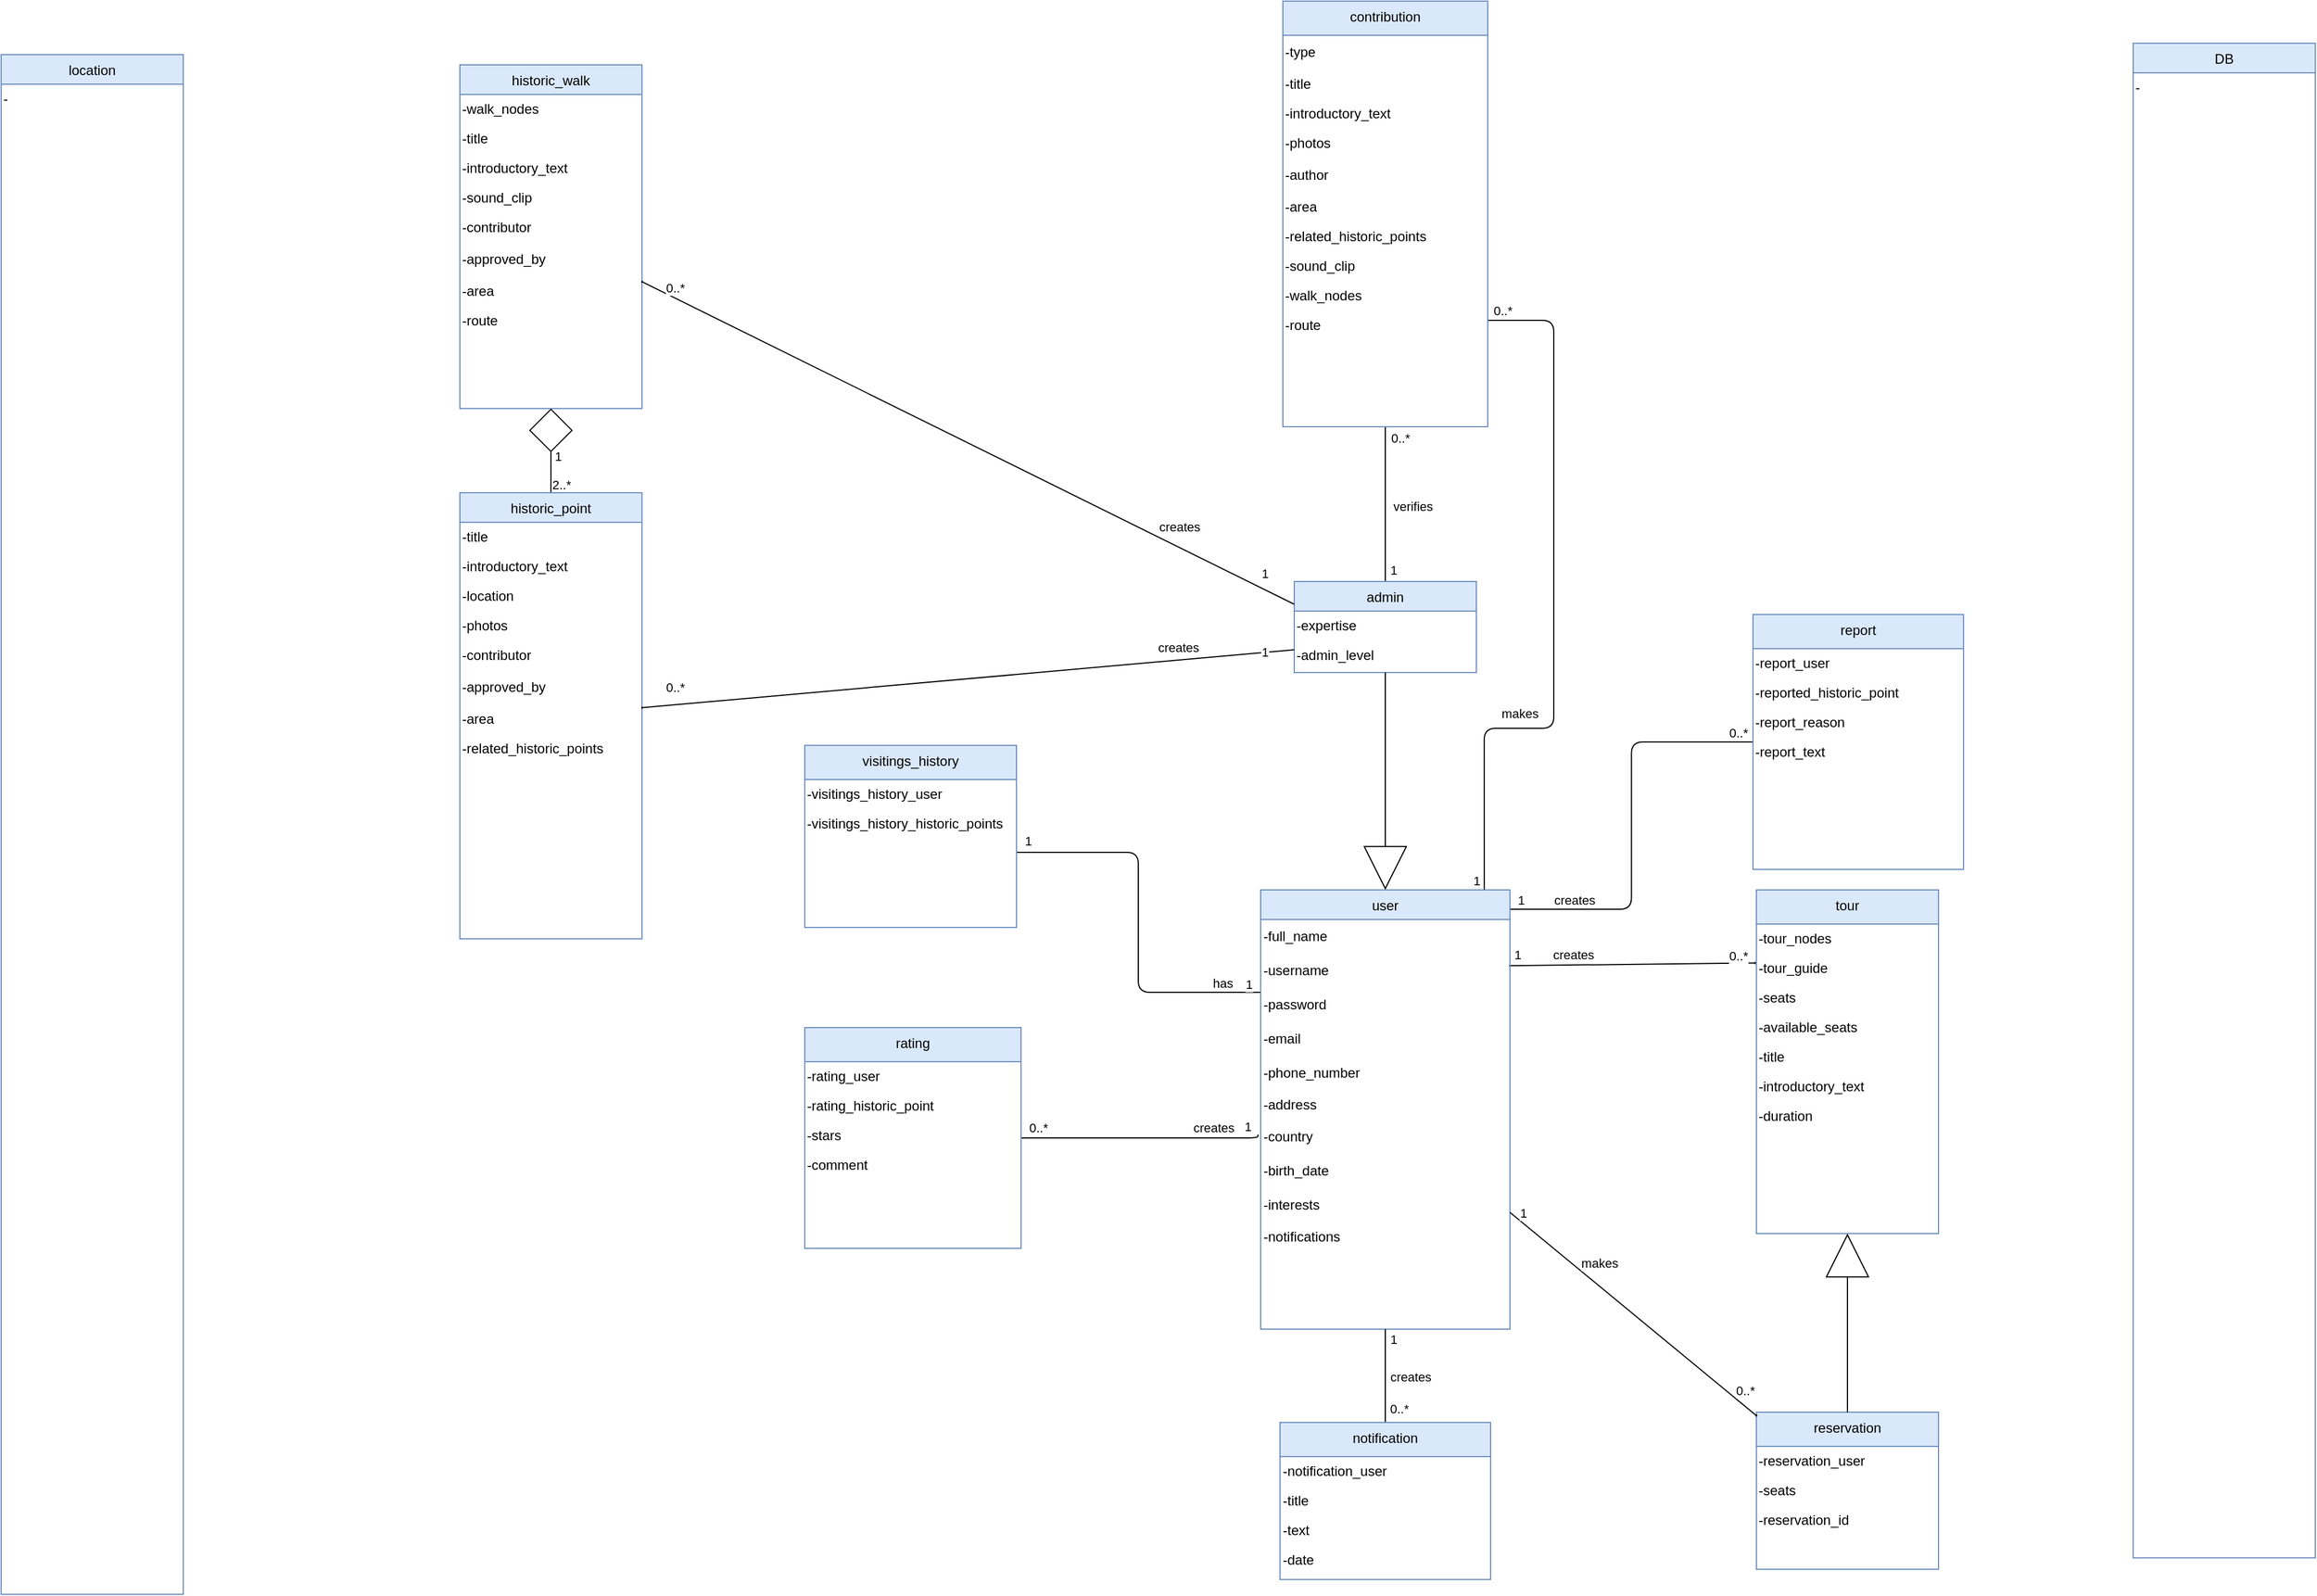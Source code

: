 <mxfile version="24.3.1" type="device">
  <diagram name="Page-1" id="uMqA1R6x-6Gs1QEI-oIA">
    <mxGraphModel dx="2287" dy="1316" grid="0" gridSize="10" guides="1" tooltips="1" connect="1" arrows="1" fold="1" page="0" pageScale="1" pageWidth="827" pageHeight="1169" math="0" shadow="0">
      <root>
        <mxCell id="0" />
        <mxCell id="1" parent="0" />
        <mxCell id="1k5WBE0NH48JRAPgZqtM-1" style="edgeStyle=orthogonalEdgeStyle;rounded=1;orthogonalLoop=1;jettySize=auto;html=1;entryX=1;entryY=0.75;entryDx=0;entryDy=0;elbow=vertical;strokeColor=default;align=center;verticalAlign=middle;fontFamily=Helvetica;fontSize=11;fontColor=default;labelBackgroundColor=default;endArrow=baseDash;endFill=0;endSize=0;curved=0;exitX=0.897;exitY=0;exitDx=0;exitDy=0;exitPerimeter=0;" parent="1" source="1k5WBE0NH48JRAPgZqtM-83" edge="1" target="1k5WBE0NH48JRAPgZqtM-97">
          <mxGeometry relative="1" as="geometry">
            <mxPoint x="250" y="-190" as="targetPoint" />
            <mxPoint x="281" y="493" as="sourcePoint" />
            <Array as="points">
              <mxPoint x="247" y="477" />
              <mxPoint x="308" y="477" />
              <mxPoint x="308" y="119" />
            </Array>
          </mxGeometry>
        </mxCell>
        <mxCell id="2f2xLfq-PLXzSPcDAsUH-11" value="1" style="edgeLabel;html=1;align=center;verticalAlign=middle;resizable=0;points=[];" vertex="1" connectable="0" parent="1k5WBE0NH48JRAPgZqtM-1">
          <mxGeometry x="-0.968" relative="1" as="geometry">
            <mxPoint x="-7" y="2" as="offset" />
          </mxGeometry>
        </mxCell>
        <mxCell id="2f2xLfq-PLXzSPcDAsUH-12" value="makes" style="edgeLabel;html=1;align=center;verticalAlign=middle;resizable=0;points=[];" vertex="1" connectable="0" parent="1k5WBE0NH48JRAPgZqtM-1">
          <mxGeometry x="-0.865" y="1" relative="1" as="geometry">
            <mxPoint x="32" y="-113" as="offset" />
          </mxGeometry>
        </mxCell>
        <mxCell id="2f2xLfq-PLXzSPcDAsUH-13" value="0..*" style="edgeLabel;html=1;align=center;verticalAlign=middle;resizable=0;points=[];" vertex="1" connectable="0" parent="1k5WBE0NH48JRAPgZqtM-1">
          <mxGeometry x="0.962" y="-2" relative="1" as="geometry">
            <mxPoint x="1" y="-7" as="offset" />
          </mxGeometry>
        </mxCell>
        <mxCell id="1k5WBE0NH48JRAPgZqtM-2" style="edgeStyle=orthogonalEdgeStyle;rounded=1;orthogonalLoop=1;jettySize=auto;html=1;exitX=-0.002;exitY=1.133;exitDx=0;exitDy=0;strokeColor=default;align=center;verticalAlign=middle;fontFamily=Helvetica;fontSize=11;fontColor=default;labelBackgroundColor=default;elbow=vertical;endArrow=baseDash;endFill=0;endSize=0;curved=0;exitPerimeter=0;" parent="1" source="1k5WBE0NH48JRAPgZqtM-85" edge="1">
          <mxGeometry relative="1" as="geometry">
            <mxPoint x="3.75" y="332" as="sourcePoint" />
            <mxPoint x="-164" y="586" as="targetPoint" />
            <Array as="points">
              <mxPoint x="-57" y="709" />
              <mxPoint x="-57" y="586" />
            </Array>
          </mxGeometry>
        </mxCell>
        <mxCell id="2f2xLfq-PLXzSPcDAsUH-2" value="1" style="edgeLabel;html=1;align=center;verticalAlign=middle;resizable=0;points=[];" vertex="1" connectable="0" parent="1k5WBE0NH48JRAPgZqtM-2">
          <mxGeometry x="-0.934" relative="1" as="geometry">
            <mxPoint x="1" y="-7" as="offset" />
          </mxGeometry>
        </mxCell>
        <mxCell id="2f2xLfq-PLXzSPcDAsUH-3" value="1" style="edgeLabel;html=1;align=center;verticalAlign=middle;resizable=0;points=[];" vertex="1" connectable="0" parent="1k5WBE0NH48JRAPgZqtM-2">
          <mxGeometry x="0.925" relative="1" as="geometry">
            <mxPoint x="-3" y="-10" as="offset" />
          </mxGeometry>
        </mxCell>
        <mxCell id="2f2xLfq-PLXzSPcDAsUH-4" value="has" style="edgeLabel;html=1;align=center;verticalAlign=middle;resizable=0;points=[];" vertex="1" connectable="0" parent="1k5WBE0NH48JRAPgZqtM-2">
          <mxGeometry x="-0.758" y="-1" relative="1" as="geometry">
            <mxPoint x="8" y="-7" as="offset" />
          </mxGeometry>
        </mxCell>
        <mxCell id="1k5WBE0NH48JRAPgZqtM-3" style="rounded=1;orthogonalLoop=1;jettySize=auto;html=1;strokeColor=default;align=center;verticalAlign=middle;fontFamily=Helvetica;fontSize=11;fontColor=default;labelBackgroundColor=default;elbow=vertical;endArrow=baseDash;endFill=0;endSize=0;exitX=0.996;exitY=0.353;exitDx=0;exitDy=0;exitPerimeter=0;entryX=-0.007;entryY=0.317;entryDx=0;entryDy=0;entryPerimeter=0;" parent="1" source="1k5WBE0NH48JRAPgZqtM-85" target="1k5WBE0NH48JRAPgZqtM-48" edge="1">
          <mxGeometry relative="1" as="geometry">
            <mxPoint x="337" y="476" as="sourcePoint" />
            <mxPoint x="567" y="656" as="targetPoint" />
          </mxGeometry>
        </mxCell>
        <mxCell id="2f2xLfq-PLXzSPcDAsUH-29" value="1" style="edgeLabel;html=1;align=center;verticalAlign=middle;resizable=0;points=[];" vertex="1" connectable="0" parent="1k5WBE0NH48JRAPgZqtM-3">
          <mxGeometry x="-0.85" y="-1" relative="1" as="geometry">
            <mxPoint x="-9" y="-11" as="offset" />
          </mxGeometry>
        </mxCell>
        <mxCell id="2f2xLfq-PLXzSPcDAsUH-30" value="0..*" style="edgeLabel;html=1;align=center;verticalAlign=middle;resizable=0;points=[];" vertex="1" connectable="0" parent="1k5WBE0NH48JRAPgZqtM-3">
          <mxGeometry x="0.847" y="-1" relative="1" as="geometry">
            <mxPoint x="2" y="-8" as="offset" />
          </mxGeometry>
        </mxCell>
        <mxCell id="2f2xLfq-PLXzSPcDAsUH-31" value="creates" style="edgeLabel;html=1;align=center;verticalAlign=middle;resizable=0;points=[];" vertex="1" connectable="0" parent="1k5WBE0NH48JRAPgZqtM-3">
          <mxGeometry x="-0.271" y="-1" relative="1" as="geometry">
            <mxPoint x="-23" y="-10" as="offset" />
          </mxGeometry>
        </mxCell>
        <mxCell id="1k5WBE0NH48JRAPgZqtM-4" style="edgeStyle=orthogonalEdgeStyle;curved=0;rounded=1;orthogonalLoop=1;jettySize=auto;html=1;entryX=0;entryY=0.5;entryDx=0;entryDy=0;strokeColor=default;align=center;verticalAlign=middle;fontFamily=Helvetica;fontSize=11;fontColor=default;labelBackgroundColor=default;elbow=vertical;endArrow=baseDash;endFill=0;endSize=0;exitX=0.996;exitY=0.044;exitDx=0;exitDy=0;exitPerimeter=0;" parent="1" source="1k5WBE0NH48JRAPgZqtM-83" target="1k5WBE0NH48JRAPgZqtM-63" edge="1">
          <mxGeometry relative="1" as="geometry">
            <mxPoint x="267" y="385" as="sourcePoint" />
          </mxGeometry>
        </mxCell>
        <mxCell id="2f2xLfq-PLXzSPcDAsUH-24" value="1" style="edgeLabel;html=1;align=center;verticalAlign=middle;resizable=0;points=[];" vertex="1" connectable="0" parent="1k5WBE0NH48JRAPgZqtM-4">
          <mxGeometry x="-0.882" y="1" relative="1" as="geometry">
            <mxPoint x="-11" y="-7" as="offset" />
          </mxGeometry>
        </mxCell>
        <mxCell id="2f2xLfq-PLXzSPcDAsUH-25" value="creates" style="edgeLabel;html=1;align=center;verticalAlign=middle;resizable=0;points=[];" vertex="1" connectable="0" parent="1k5WBE0NH48JRAPgZqtM-4">
          <mxGeometry x="-0.683" y="1" relative="1" as="geometry">
            <mxPoint y="-7" as="offset" />
          </mxGeometry>
        </mxCell>
        <mxCell id="2f2xLfq-PLXzSPcDAsUH-26" value="0..*" style="edgeLabel;html=1;align=center;verticalAlign=middle;resizable=0;points=[];" vertex="1" connectable="0" parent="1k5WBE0NH48JRAPgZqtM-4">
          <mxGeometry x="0.912" y="1" relative="1" as="geometry">
            <mxPoint x="3" y="-7" as="offset" />
          </mxGeometry>
        </mxCell>
        <mxCell id="1k5WBE0NH48JRAPgZqtM-5" style="edgeStyle=orthogonalEdgeStyle;curved=0;rounded=1;orthogonalLoop=1;jettySize=auto;html=1;entryX=1;entryY=0.5;entryDx=0;entryDy=0;strokeColor=default;align=center;verticalAlign=middle;fontFamily=Helvetica;fontSize=11;fontColor=default;labelBackgroundColor=default;elbow=vertical;endArrow=baseDash;endFill=0;endSize=0;exitX=-0.011;exitY=0.433;exitDx=0;exitDy=0;exitPerimeter=0;" parent="1" source="1k5WBE0NH48JRAPgZqtM-90" target="1k5WBE0NH48JRAPgZqtM-73" edge="1">
          <mxGeometry relative="1" as="geometry">
            <mxPoint x="189.5" y="510" as="sourcePoint" />
            <Array as="points">
              <mxPoint x="48" y="837" />
            </Array>
          </mxGeometry>
        </mxCell>
        <mxCell id="2f2xLfq-PLXzSPcDAsUH-5" value="1" style="edgeLabel;html=1;align=center;verticalAlign=middle;resizable=0;points=[];" vertex="1" connectable="0" parent="1k5WBE0NH48JRAPgZqtM-5">
          <mxGeometry x="-0.85" y="-1" relative="1" as="geometry">
            <mxPoint x="4" y="-9" as="offset" />
          </mxGeometry>
        </mxCell>
        <mxCell id="2f2xLfq-PLXzSPcDAsUH-6" value="0..*" style="edgeLabel;html=1;align=center;verticalAlign=middle;resizable=0;points=[];" vertex="1" connectable="0" parent="1k5WBE0NH48JRAPgZqtM-5">
          <mxGeometry x="0.87" y="1" relative="1" as="geometry">
            <mxPoint x="1" y="-10" as="offset" />
          </mxGeometry>
        </mxCell>
        <mxCell id="2f2xLfq-PLXzSPcDAsUH-7" value="creates" style="edgeLabel;html=1;align=center;verticalAlign=middle;resizable=0;points=[];" vertex="1" connectable="0" parent="1k5WBE0NH48JRAPgZqtM-5">
          <mxGeometry x="-0.639" relative="1" as="geometry">
            <mxPoint x="-4" y="-9" as="offset" />
          </mxGeometry>
        </mxCell>
        <mxCell id="1k5WBE0NH48JRAPgZqtM-6" style="edgeStyle=orthogonalEdgeStyle;curved=0;rounded=1;orthogonalLoop=1;jettySize=auto;html=1;exitX=0.5;exitY=0;exitDx=0;exitDy=0;entryX=0.5;entryY=1;entryDx=0;entryDy=0;strokeColor=default;align=center;verticalAlign=middle;fontFamily=Helvetica;fontSize=11;fontColor=default;labelBackgroundColor=default;elbow=vertical;endArrow=baseDash;endFill=0;endSize=0;" parent="1" source="1k5WBE0NH48JRAPgZqtM-7" target="1k5WBE0NH48JRAPgZqtM-97" edge="1">
          <mxGeometry relative="1" as="geometry">
            <mxPoint x="160" y="245" as="targetPoint" />
          </mxGeometry>
        </mxCell>
        <mxCell id="2f2xLfq-PLXzSPcDAsUH-8" value="verifies" style="edgeLabel;html=1;align=center;verticalAlign=middle;resizable=0;points=[];" vertex="1" connectable="0" parent="1k5WBE0NH48JRAPgZqtM-6">
          <mxGeometry x="-0.765" relative="1" as="geometry">
            <mxPoint x="24" y="-50" as="offset" />
          </mxGeometry>
        </mxCell>
        <mxCell id="2f2xLfq-PLXzSPcDAsUH-9" value="1" style="edgeLabel;html=1;align=center;verticalAlign=middle;resizable=0;points=[];" vertex="1" connectable="0" parent="1k5WBE0NH48JRAPgZqtM-6">
          <mxGeometry x="-0.831" relative="1" as="geometry">
            <mxPoint x="7" y="1" as="offset" />
          </mxGeometry>
        </mxCell>
        <mxCell id="2f2xLfq-PLXzSPcDAsUH-10" value="0..*" style="edgeLabel;html=1;align=center;verticalAlign=middle;resizable=0;points=[];" vertex="1" connectable="0" parent="1k5WBE0NH48JRAPgZqtM-6">
          <mxGeometry x="0.858" relative="1" as="geometry">
            <mxPoint x="13" as="offset" />
          </mxGeometry>
        </mxCell>
        <mxCell id="1k5WBE0NH48JRAPgZqtM-7" value="admin" style="swimlane;fontStyle=0;align=center;verticalAlign=top;childLayout=stackLayout;horizontal=1;startSize=26;horizontalStack=0;resizeParent=1;resizeLast=0;collapsible=1;marginBottom=0;rounded=0;shadow=0;strokeWidth=1;fillColor=#dae8fc;strokeColor=#6c8ebf;" parent="1" vertex="1">
          <mxGeometry x="80" y="348" width="160" height="80" as="geometry">
            <mxRectangle x="340" y="380" width="170" height="26" as="alternateBounds" />
          </mxGeometry>
        </mxCell>
        <mxCell id="1k5WBE0NH48JRAPgZqtM-8" value="-expertise" style="text;html=1;align=left;verticalAlign=middle;resizable=0;points=[];autosize=1;strokeColor=none;fillColor=none;" parent="1k5WBE0NH48JRAPgZqtM-7" vertex="1">
          <mxGeometry y="26" width="160" height="26" as="geometry" />
        </mxCell>
        <mxCell id="2f2xLfq-PLXzSPcDAsUH-42" value="-admin_level" style="text;html=1;align=left;verticalAlign=middle;resizable=0;points=[];autosize=1;strokeColor=none;fillColor=none;" vertex="1" parent="1k5WBE0NH48JRAPgZqtM-7">
          <mxGeometry y="52" width="160" height="26" as="geometry" />
        </mxCell>
        <mxCell id="1k5WBE0NH48JRAPgZqtM-9" value="" style="endArrow=block;endSize=36;endFill=0;shadow=0;strokeWidth=1;rounded=1;edgeStyle=orthogonalEdgeStyle;elbow=vertical;curved=0;entryX=0.5;entryY=0;entryDx=0;entryDy=0;" parent="1" source="1k5WBE0NH48JRAPgZqtM-7" target="1k5WBE0NH48JRAPgZqtM-83" edge="1">
          <mxGeometry width="160" relative="1" as="geometry">
            <mxPoint x="-220" y="473" as="sourcePoint" />
            <mxPoint x="189.5" y="300" as="targetPoint" />
          </mxGeometry>
        </mxCell>
        <mxCell id="1k5WBE0NH48JRAPgZqtM-10" value="historic_walk" style="swimlane;fontStyle=0;align=center;verticalAlign=top;childLayout=stackLayout;horizontal=1;startSize=26;horizontalStack=0;resizeParent=1;resizeLast=0;collapsible=1;marginBottom=0;rounded=0;shadow=0;strokeWidth=1;fillColor=#dae8fc;strokeColor=#6c8ebf;" parent="1" vertex="1">
          <mxGeometry x="-653" y="-106" width="160" height="302" as="geometry">
            <mxRectangle x="230" y="140" width="160" height="26" as="alternateBounds" />
          </mxGeometry>
        </mxCell>
        <mxCell id="1k5WBE0NH48JRAPgZqtM-11" value="-walk_nodes" style="text;html=1;align=left;verticalAlign=middle;resizable=0;points=[];autosize=1;strokeColor=none;fillColor=none;" parent="1k5WBE0NH48JRAPgZqtM-10" vertex="1">
          <mxGeometry y="26" width="160" height="26" as="geometry" />
        </mxCell>
        <mxCell id="1k5WBE0NH48JRAPgZqtM-12" value="-title" style="text;html=1;align=left;verticalAlign=middle;resizable=0;points=[];autosize=1;strokeColor=none;fillColor=none;" parent="1k5WBE0NH48JRAPgZqtM-10" vertex="1">
          <mxGeometry y="52" width="160" height="26" as="geometry" />
        </mxCell>
        <mxCell id="1k5WBE0NH48JRAPgZqtM-13" value="-introductory_text" style="text;html=1;align=left;verticalAlign=middle;resizable=0;points=[];autosize=1;strokeColor=none;fillColor=none;" parent="1k5WBE0NH48JRAPgZqtM-10" vertex="1">
          <mxGeometry y="78" width="160" height="26" as="geometry" />
        </mxCell>
        <mxCell id="1k5WBE0NH48JRAPgZqtM-14" value="-sound_clip" style="text;html=1;align=left;verticalAlign=middle;resizable=0;points=[];autosize=1;strokeColor=none;fillColor=none;" parent="1k5WBE0NH48JRAPgZqtM-10" vertex="1">
          <mxGeometry y="104" width="160" height="26" as="geometry" />
        </mxCell>
        <mxCell id="1k5WBE0NH48JRAPgZqtM-15" value="-contributor" style="text;html=1;align=left;verticalAlign=middle;resizable=0;points=[];autosize=1;strokeColor=none;fillColor=none;" parent="1k5WBE0NH48JRAPgZqtM-10" vertex="1">
          <mxGeometry y="130" width="160" height="26" as="geometry" />
        </mxCell>
        <mxCell id="1k5WBE0NH48JRAPgZqtM-16" value="-approved_by" style="text;html=1;align=left;verticalAlign=middle;resizable=0;points=[];autosize=1;strokeColor=none;fillColor=none;" parent="1k5WBE0NH48JRAPgZqtM-10" vertex="1">
          <mxGeometry y="156" width="160" height="30" as="geometry" />
        </mxCell>
        <mxCell id="1k5WBE0NH48JRAPgZqtM-17" value="-area" style="text;html=1;align=left;verticalAlign=middle;resizable=0;points=[];autosize=1;strokeColor=none;fillColor=none;" parent="1k5WBE0NH48JRAPgZqtM-10" vertex="1">
          <mxGeometry y="186" width="160" height="26" as="geometry" />
        </mxCell>
        <mxCell id="2f2xLfq-PLXzSPcDAsUH-40" value="-route" style="text;html=1;align=left;verticalAlign=middle;resizable=0;points=[];autosize=1;strokeColor=none;fillColor=none;" vertex="1" parent="1k5WBE0NH48JRAPgZqtM-10">
          <mxGeometry y="212" width="160" height="26" as="geometry" />
        </mxCell>
        <mxCell id="1k5WBE0NH48JRAPgZqtM-21" style="edgeStyle=orthogonalEdgeStyle;rounded=1;orthogonalLoop=1;jettySize=auto;html=1;exitX=0.5;exitY=0;exitDx=0;exitDy=0;entryX=0.5;entryY=1;entryDx=0;entryDy=0;endSize=36;endArrow=diamond;endFill=0;curved=0;" parent="1" source="1k5WBE0NH48JRAPgZqtM-22" target="1k5WBE0NH48JRAPgZqtM-10" edge="1">
          <mxGeometry relative="1" as="geometry">
            <mxPoint x="-690" y="499.0" as="sourcePoint" />
            <mxPoint x="-690" y="269" as="targetPoint" />
          </mxGeometry>
        </mxCell>
        <mxCell id="2f2xLfq-PLXzSPcDAsUH-22" value="2..*" style="edgeLabel;html=1;align=center;verticalAlign=middle;resizable=0;points=[];" vertex="1" connectable="0" parent="1k5WBE0NH48JRAPgZqtM-21">
          <mxGeometry x="-0.688" y="-2" relative="1" as="geometry">
            <mxPoint x="7" y="4" as="offset" />
          </mxGeometry>
        </mxCell>
        <mxCell id="2f2xLfq-PLXzSPcDAsUH-23" value="1" style="edgeLabel;html=1;align=center;verticalAlign=middle;resizable=0;points=[];" vertex="1" connectable="0" parent="1k5WBE0NH48JRAPgZqtM-21">
          <mxGeometry x="-0.141" y="-1" relative="1" as="geometry">
            <mxPoint x="5" as="offset" />
          </mxGeometry>
        </mxCell>
        <mxCell id="1k5WBE0NH48JRAPgZqtM-22" value="historic_point" style="swimlane;fontStyle=0;align=center;verticalAlign=top;childLayout=stackLayout;horizontal=1;startSize=26;horizontalStack=0;resizeParent=1;resizeLast=0;collapsible=1;marginBottom=0;rounded=0;shadow=0;strokeWidth=1;fillColor=#dae8fc;strokeColor=#6c8ebf;" parent="1" vertex="1">
          <mxGeometry x="-653" y="270" width="160" height="392" as="geometry">
            <mxRectangle x="230" y="140" width="160" height="26" as="alternateBounds" />
          </mxGeometry>
        </mxCell>
        <mxCell id="1k5WBE0NH48JRAPgZqtM-23" value="-title" style="text;html=1;align=left;verticalAlign=middle;resizable=0;points=[];autosize=1;strokeColor=none;fillColor=none;" parent="1k5WBE0NH48JRAPgZqtM-22" vertex="1">
          <mxGeometry y="26" width="160" height="26" as="geometry" />
        </mxCell>
        <mxCell id="1k5WBE0NH48JRAPgZqtM-24" value="-introductory_text" style="text;html=1;align=left;verticalAlign=middle;resizable=0;points=[];autosize=1;strokeColor=none;fillColor=none;" parent="1k5WBE0NH48JRAPgZqtM-22" vertex="1">
          <mxGeometry y="52" width="160" height="26" as="geometry" />
        </mxCell>
        <mxCell id="1k5WBE0NH48JRAPgZqtM-25" value="-location" style="text;html=1;align=left;verticalAlign=middle;resizable=0;points=[];autosize=1;strokeColor=none;fillColor=none;" parent="1k5WBE0NH48JRAPgZqtM-22" vertex="1">
          <mxGeometry y="78" width="160" height="26" as="geometry" />
        </mxCell>
        <mxCell id="1k5WBE0NH48JRAPgZqtM-26" value="-photos" style="text;html=1;align=left;verticalAlign=middle;resizable=0;points=[];autosize=1;strokeColor=none;fillColor=none;" parent="1k5WBE0NH48JRAPgZqtM-22" vertex="1">
          <mxGeometry y="104" width="160" height="26" as="geometry" />
        </mxCell>
        <mxCell id="1k5WBE0NH48JRAPgZqtM-27" value="-contributor" style="text;html=1;align=left;verticalAlign=middle;resizable=0;points=[];autosize=1;strokeColor=none;fillColor=none;" parent="1k5WBE0NH48JRAPgZqtM-22" vertex="1">
          <mxGeometry y="130" width="160" height="26" as="geometry" />
        </mxCell>
        <mxCell id="1k5WBE0NH48JRAPgZqtM-28" value="-approved_by" style="text;html=1;align=left;verticalAlign=middle;resizable=0;points=[];autosize=1;strokeColor=none;fillColor=none;" parent="1k5WBE0NH48JRAPgZqtM-22" vertex="1">
          <mxGeometry y="156" width="160" height="30" as="geometry" />
        </mxCell>
        <mxCell id="1k5WBE0NH48JRAPgZqtM-29" value="-area" style="text;html=1;align=left;verticalAlign=middle;resizable=0;points=[];autosize=1;strokeColor=none;fillColor=none;" parent="1k5WBE0NH48JRAPgZqtM-22" vertex="1">
          <mxGeometry y="186" width="160" height="26" as="geometry" />
        </mxCell>
        <mxCell id="XchCeCvfNgOxspUmcFob-2" value="-related_historic_points" style="text;html=1;align=left;verticalAlign=middle;resizable=0;points=[];autosize=1;strokeColor=none;fillColor=none;" parent="1k5WBE0NH48JRAPgZqtM-22" vertex="1">
          <mxGeometry y="212" width="160" height="26" as="geometry" />
        </mxCell>
        <mxCell id="1k5WBE0NH48JRAPgZqtM-40" value="visitings_history" style="swimlane;fontStyle=0;align=center;verticalAlign=top;childLayout=stackLayout;horizontal=1;startSize=30;horizontalStack=0;resizeParent=1;resizeLast=0;collapsible=1;marginBottom=0;rounded=0;shadow=0;strokeWidth=1;fillColor=#dae8fc;strokeColor=#6c8ebf;" parent="1" vertex="1">
          <mxGeometry x="-350" y="492" width="186" height="160" as="geometry">
            <mxRectangle x="550" y="140" width="160" height="26" as="alternateBounds" />
          </mxGeometry>
        </mxCell>
        <mxCell id="1k5WBE0NH48JRAPgZqtM-41" value="-visitings_history_user" style="text;html=1;align=left;verticalAlign=middle;resizable=0;points=[];autosize=1;strokeColor=none;fillColor=none;" parent="1k5WBE0NH48JRAPgZqtM-40" vertex="1">
          <mxGeometry y="30" width="186" height="26" as="geometry" />
        </mxCell>
        <mxCell id="1k5WBE0NH48JRAPgZqtM-42" value="-visitings_history_historic_points" style="text;html=1;align=left;verticalAlign=middle;resizable=0;points=[];autosize=1;strokeColor=none;fillColor=none;" parent="1k5WBE0NH48JRAPgZqtM-40" vertex="1">
          <mxGeometry y="56" width="186" height="26" as="geometry" />
        </mxCell>
        <mxCell id="1k5WBE0NH48JRAPgZqtM-46" value="tour" style="swimlane;fontStyle=0;align=center;verticalAlign=top;childLayout=stackLayout;horizontal=1;startSize=30;horizontalStack=0;resizeParent=1;resizeLast=0;collapsible=1;marginBottom=0;rounded=0;shadow=0;strokeWidth=1;fillColor=#dae8fc;strokeColor=#6c8ebf;" parent="1" vertex="1">
          <mxGeometry x="486" y="619" width="160" height="302" as="geometry">
            <mxRectangle x="550" y="140" width="160" height="26" as="alternateBounds" />
          </mxGeometry>
        </mxCell>
        <mxCell id="1k5WBE0NH48JRAPgZqtM-47" value="-tour_nodes" style="text;html=1;align=left;verticalAlign=middle;resizable=0;points=[];autosize=1;strokeColor=none;fillColor=none;" parent="1k5WBE0NH48JRAPgZqtM-46" vertex="1">
          <mxGeometry y="30" width="160" height="26" as="geometry" />
        </mxCell>
        <mxCell id="1k5WBE0NH48JRAPgZqtM-48" value="-tour_guide" style="text;html=1;align=left;verticalAlign=middle;resizable=0;points=[];autosize=1;strokeColor=none;fillColor=none;" parent="1k5WBE0NH48JRAPgZqtM-46" vertex="1">
          <mxGeometry y="56" width="160" height="26" as="geometry" />
        </mxCell>
        <mxCell id="1k5WBE0NH48JRAPgZqtM-49" value="-seats" style="text;html=1;align=left;verticalAlign=middle;resizable=0;points=[];autosize=1;strokeColor=none;fillColor=none;" parent="1k5WBE0NH48JRAPgZqtM-46" vertex="1">
          <mxGeometry y="82" width="160" height="26" as="geometry" />
        </mxCell>
        <mxCell id="1k5WBE0NH48JRAPgZqtM-50" value="-available_seats" style="text;html=1;align=left;verticalAlign=middle;resizable=0;points=[];autosize=1;strokeColor=none;fillColor=none;" parent="1k5WBE0NH48JRAPgZqtM-46" vertex="1">
          <mxGeometry y="108" width="160" height="26" as="geometry" />
        </mxCell>
        <mxCell id="1k5WBE0NH48JRAPgZqtM-51" value="-title" style="text;html=1;align=left;verticalAlign=middle;resizable=0;points=[];autosize=1;strokeColor=none;fillColor=none;" parent="1k5WBE0NH48JRAPgZqtM-46" vertex="1">
          <mxGeometry y="134" width="160" height="26" as="geometry" />
        </mxCell>
        <mxCell id="1k5WBE0NH48JRAPgZqtM-52" value="-introductory_text" style="text;html=1;align=left;verticalAlign=middle;resizable=0;points=[];autosize=1;strokeColor=none;fillColor=none;" parent="1k5WBE0NH48JRAPgZqtM-46" vertex="1">
          <mxGeometry y="160" width="160" height="26" as="geometry" />
        </mxCell>
        <mxCell id="1k5WBE0NH48JRAPgZqtM-53" value="-duration" style="text;html=1;align=left;verticalAlign=middle;resizable=0;points=[];autosize=1;strokeColor=none;fillColor=none;" parent="1k5WBE0NH48JRAPgZqtM-46" vertex="1">
          <mxGeometry y="186" width="160" height="26" as="geometry" />
        </mxCell>
        <mxCell id="1k5WBE0NH48JRAPgZqtM-58" value="reservation" style="swimlane;fontStyle=0;align=center;verticalAlign=top;childLayout=stackLayout;horizontal=1;startSize=30;horizontalStack=0;resizeParent=1;resizeLast=0;collapsible=1;marginBottom=0;rounded=0;shadow=0;strokeWidth=1;fillColor=#dae8fc;strokeColor=#6c8ebf;" parent="1" vertex="1">
          <mxGeometry x="486" y="1078" width="160" height="138" as="geometry">
            <mxRectangle x="550" y="140" width="160" height="26" as="alternateBounds" />
          </mxGeometry>
        </mxCell>
        <mxCell id="1k5WBE0NH48JRAPgZqtM-59" value="-reservation_user" style="text;html=1;align=left;verticalAlign=middle;resizable=0;points=[];autosize=1;strokeColor=none;fillColor=none;" parent="1k5WBE0NH48JRAPgZqtM-58" vertex="1">
          <mxGeometry y="30" width="160" height="26" as="geometry" />
        </mxCell>
        <mxCell id="1k5WBE0NH48JRAPgZqtM-60" value="-seats" style="text;html=1;align=left;verticalAlign=middle;resizable=0;points=[];autosize=1;strokeColor=none;fillColor=none;" parent="1k5WBE0NH48JRAPgZqtM-58" vertex="1">
          <mxGeometry y="56" width="160" height="26" as="geometry" />
        </mxCell>
        <mxCell id="1k5WBE0NH48JRAPgZqtM-61" value="-reservation_id" style="text;html=1;align=left;verticalAlign=middle;resizable=0;points=[];autosize=1;strokeColor=none;fillColor=none;" parent="1k5WBE0NH48JRAPgZqtM-58" vertex="1">
          <mxGeometry y="82" width="160" height="26" as="geometry" />
        </mxCell>
        <mxCell id="1k5WBE0NH48JRAPgZqtM-63" value="report" style="swimlane;fontStyle=0;align=center;verticalAlign=top;childLayout=stackLayout;horizontal=1;startSize=30;horizontalStack=0;resizeParent=1;resizeLast=0;collapsible=1;marginBottom=0;rounded=0;shadow=0;strokeWidth=1;fillColor=#dae8fc;strokeColor=#6c8ebf;" parent="1" vertex="1">
          <mxGeometry x="483" y="377" width="185" height="224" as="geometry">
            <mxRectangle x="550" y="140" width="160" height="26" as="alternateBounds" />
          </mxGeometry>
        </mxCell>
        <mxCell id="1k5WBE0NH48JRAPgZqtM-64" value="-report_user" style="text;html=1;align=left;verticalAlign=middle;resizable=0;points=[];autosize=1;strokeColor=none;fillColor=none;" parent="1k5WBE0NH48JRAPgZqtM-63" vertex="1">
          <mxGeometry y="30" width="185" height="26" as="geometry" />
        </mxCell>
        <mxCell id="1k5WBE0NH48JRAPgZqtM-65" value="-reported_historic_point" style="text;html=1;align=left;verticalAlign=middle;resizable=0;points=[];autosize=1;strokeColor=none;fillColor=none;" parent="1k5WBE0NH48JRAPgZqtM-63" vertex="1">
          <mxGeometry y="56" width="185" height="26" as="geometry" />
        </mxCell>
        <mxCell id="1k5WBE0NH48JRAPgZqtM-66" value="-report_reason" style="text;html=1;align=left;verticalAlign=middle;resizable=0;points=[];autosize=1;strokeColor=none;fillColor=none;" parent="1k5WBE0NH48JRAPgZqtM-63" vertex="1">
          <mxGeometry y="82" width="185" height="26" as="geometry" />
        </mxCell>
        <mxCell id="1k5WBE0NH48JRAPgZqtM-67" value="-report_text" style="text;html=1;align=left;verticalAlign=middle;resizable=0;points=[];autosize=1;strokeColor=none;fillColor=none;" parent="1k5WBE0NH48JRAPgZqtM-63" vertex="1">
          <mxGeometry y="108" width="185" height="26" as="geometry" />
        </mxCell>
        <mxCell id="1k5WBE0NH48JRAPgZqtM-73" value="rating" style="swimlane;fontStyle=0;align=center;verticalAlign=top;childLayout=stackLayout;horizontal=1;startSize=30;horizontalStack=0;resizeParent=1;resizeLast=0;collapsible=1;marginBottom=0;rounded=0;shadow=0;strokeWidth=1;fillColor=#dae8fc;strokeColor=#6c8ebf;" parent="1" vertex="1">
          <mxGeometry x="-350" y="740" width="190" height="194" as="geometry">
            <mxRectangle x="550" y="140" width="160" height="26" as="alternateBounds" />
          </mxGeometry>
        </mxCell>
        <mxCell id="1k5WBE0NH48JRAPgZqtM-74" value="-rating_user" style="text;html=1;align=left;verticalAlign=middle;resizable=0;points=[];autosize=1;strokeColor=none;fillColor=none;" parent="1k5WBE0NH48JRAPgZqtM-73" vertex="1">
          <mxGeometry y="30" width="190" height="26" as="geometry" />
        </mxCell>
        <mxCell id="1k5WBE0NH48JRAPgZqtM-75" value="-rating_historic_point" style="text;html=1;align=left;verticalAlign=middle;resizable=0;points=[];autosize=1;strokeColor=none;fillColor=none;" parent="1k5WBE0NH48JRAPgZqtM-73" vertex="1">
          <mxGeometry y="56" width="190" height="26" as="geometry" />
        </mxCell>
        <mxCell id="1k5WBE0NH48JRAPgZqtM-76" value="-stars" style="text;html=1;align=left;verticalAlign=middle;resizable=0;points=[];autosize=1;strokeColor=none;fillColor=none;" parent="1k5WBE0NH48JRAPgZqtM-73" vertex="1">
          <mxGeometry y="82" width="190" height="26" as="geometry" />
        </mxCell>
        <mxCell id="1k5WBE0NH48JRAPgZqtM-77" value="-comment" style="text;html=1;align=left;verticalAlign=middle;resizable=0;points=[];autosize=1;strokeColor=none;fillColor=none;" parent="1k5WBE0NH48JRAPgZqtM-73" vertex="1">
          <mxGeometry y="108" width="190" height="26" as="geometry" />
        </mxCell>
        <mxCell id="1k5WBE0NH48JRAPgZqtM-81" value="" style="endArrow=block;endSize=36;endFill=0;shadow=0;strokeWidth=1;rounded=1;edgeStyle=orthogonalEdgeStyle;elbow=vertical;curved=0;exitX=0.5;exitY=0;exitDx=0;exitDy=0;entryX=0.5;entryY=1;entryDx=0;entryDy=0;" parent="1" source="1k5WBE0NH48JRAPgZqtM-58" target="1k5WBE0NH48JRAPgZqtM-46" edge="1">
          <mxGeometry width="160" relative="1" as="geometry">
            <mxPoint x="251" y="320" as="sourcePoint" />
            <mxPoint x="461" y="530" as="targetPoint" />
          </mxGeometry>
        </mxCell>
        <mxCell id="1k5WBE0NH48JRAPgZqtM-83" value="user" style="swimlane;fontStyle=0;align=center;verticalAlign=top;childLayout=stackLayout;horizontal=1;startSize=26;horizontalStack=0;resizeParent=1;resizeLast=0;collapsible=1;marginBottom=0;rounded=0;shadow=0;strokeWidth=1;fillColor=#dae8fc;strokeColor=#6c8ebf;" parent="1" vertex="1">
          <mxGeometry x="50.5" y="619" width="219" height="386" as="geometry">
            <mxRectangle x="80" y="300" width="160" height="26" as="alternateBounds" />
          </mxGeometry>
        </mxCell>
        <mxCell id="1k5WBE0NH48JRAPgZqtM-84" value="-full_name" style="text;html=1;align=left;verticalAlign=middle;resizable=0;points=[];autosize=1;strokeColor=none;fillColor=none;fontSize=12;" parent="1k5WBE0NH48JRAPgZqtM-83" vertex="1">
          <mxGeometry y="26" width="219" height="30" as="geometry" />
        </mxCell>
        <mxCell id="1k5WBE0NH48JRAPgZqtM-85" value="-username" style="text;html=1;align=left;verticalAlign=middle;resizable=0;points=[];autosize=1;strokeColor=none;fillColor=none;fontSize=12;" parent="1k5WBE0NH48JRAPgZqtM-83" vertex="1">
          <mxGeometry y="56" width="219" height="30" as="geometry" />
        </mxCell>
        <mxCell id="1k5WBE0NH48JRAPgZqtM-86" value="-password" style="text;html=1;align=left;verticalAlign=middle;resizable=0;points=[];autosize=1;strokeColor=none;fillColor=none;fontSize=12;" parent="1k5WBE0NH48JRAPgZqtM-83" vertex="1">
          <mxGeometry y="86" width="219" height="30" as="geometry" />
        </mxCell>
        <mxCell id="1k5WBE0NH48JRAPgZqtM-87" value="-email" style="text;html=1;align=left;verticalAlign=middle;resizable=0;points=[];autosize=1;strokeColor=none;fillColor=none;fontSize=12;" parent="1k5WBE0NH48JRAPgZqtM-83" vertex="1">
          <mxGeometry y="116" width="219" height="30" as="geometry" />
        </mxCell>
        <mxCell id="1k5WBE0NH48JRAPgZqtM-88" value="-phone_number" style="text;html=1;align=left;verticalAlign=middle;resizable=0;points=[];autosize=1;strokeColor=none;fillColor=none;fontSize=12;" parent="1k5WBE0NH48JRAPgZqtM-83" vertex="1">
          <mxGeometry y="146" width="219" height="30" as="geometry" />
        </mxCell>
        <mxCell id="1k5WBE0NH48JRAPgZqtM-89" value="-address" style="text;html=1;align=left;verticalAlign=middle;resizable=0;points=[];autosize=1;strokeColor=none;fillColor=none;fontSize=12;" parent="1k5WBE0NH48JRAPgZqtM-83" vertex="1">
          <mxGeometry y="176" width="219" height="26" as="geometry" />
        </mxCell>
        <mxCell id="1k5WBE0NH48JRAPgZqtM-90" value="-country" style="text;html=1;align=left;verticalAlign=middle;resizable=0;points=[];autosize=1;strokeColor=none;fillColor=none;fontSize=12;" parent="1k5WBE0NH48JRAPgZqtM-83" vertex="1">
          <mxGeometry y="202" width="219" height="30" as="geometry" />
        </mxCell>
        <mxCell id="1k5WBE0NH48JRAPgZqtM-91" value="-birth_date" style="text;html=1;align=left;verticalAlign=middle;resizable=0;points=[];autosize=1;strokeColor=none;fillColor=none;fontSize=12;" parent="1k5WBE0NH48JRAPgZqtM-83" vertex="1">
          <mxGeometry y="232" width="219" height="30" as="geometry" />
        </mxCell>
        <mxCell id="1k5WBE0NH48JRAPgZqtM-92" value="-interests" style="text;html=1;align=left;verticalAlign=middle;resizable=0;points=[];autosize=1;strokeColor=none;fillColor=none;fontSize=12;" parent="1k5WBE0NH48JRAPgZqtM-83" vertex="1">
          <mxGeometry y="262" width="219" height="30" as="geometry" />
        </mxCell>
        <mxCell id="1k5WBE0NH48JRAPgZqtM-93" value="-notifications" style="text;html=1;align=left;verticalAlign=middle;resizable=0;points=[];autosize=1;strokeColor=none;fillColor=none;fontSize=12;" parent="1k5WBE0NH48JRAPgZqtM-83" vertex="1">
          <mxGeometry y="292" width="219" height="26" as="geometry" />
        </mxCell>
        <mxCell id="1k5WBE0NH48JRAPgZqtM-97" value="contribution" style="swimlane;fontStyle=0;align=center;verticalAlign=top;childLayout=stackLayout;horizontal=1;startSize=30;horizontalStack=0;resizeParent=1;resizeLast=0;collapsible=1;marginBottom=0;rounded=0;shadow=0;strokeWidth=1;fillColor=#dae8fc;strokeColor=#6c8ebf;" parent="1" vertex="1">
          <mxGeometry x="70" y="-162" width="180" height="374" as="geometry">
            <mxRectangle x="550" y="140" width="160" height="26" as="alternateBounds" />
          </mxGeometry>
        </mxCell>
        <mxCell id="1k5WBE0NH48JRAPgZqtM-98" value="-type" style="text;html=1;align=left;verticalAlign=middle;resizable=0;points=[];autosize=1;strokeColor=none;fillColor=none;" parent="1k5WBE0NH48JRAPgZqtM-97" vertex="1">
          <mxGeometry y="30" width="180" height="30" as="geometry" />
        </mxCell>
        <mxCell id="1k5WBE0NH48JRAPgZqtM-101" value="-title" style="text;html=1;align=left;verticalAlign=middle;resizable=0;points=[];autosize=1;strokeColor=none;fillColor=none;" parent="1k5WBE0NH48JRAPgZqtM-97" vertex="1">
          <mxGeometry y="60" width="180" height="26" as="geometry" />
        </mxCell>
        <mxCell id="1k5WBE0NH48JRAPgZqtM-99" value="-introductory_text" style="text;html=1;align=left;verticalAlign=middle;resizable=0;points=[];autosize=1;strokeColor=none;fillColor=none;" parent="1k5WBE0NH48JRAPgZqtM-97" vertex="1">
          <mxGeometry y="86" width="180" height="26" as="geometry" />
        </mxCell>
        <mxCell id="1k5WBE0NH48JRAPgZqtM-100" value="-photos" style="text;html=1;align=left;verticalAlign=middle;resizable=0;points=[];autosize=1;strokeColor=none;fillColor=none;" parent="1k5WBE0NH48JRAPgZqtM-97" vertex="1">
          <mxGeometry y="112" width="180" height="26" as="geometry" />
        </mxCell>
        <mxCell id="1k5WBE0NH48JRAPgZqtM-105" value="-author" style="text;html=1;align=left;verticalAlign=middle;resizable=0;points=[];autosize=1;strokeColor=none;fillColor=none;" parent="1k5WBE0NH48JRAPgZqtM-97" vertex="1">
          <mxGeometry y="138" width="180" height="30" as="geometry" />
        </mxCell>
        <mxCell id="2f2xLfq-PLXzSPcDAsUH-41" value="-area" style="text;html=1;align=left;verticalAlign=middle;resizable=0;points=[];autosize=1;strokeColor=none;fillColor=none;" vertex="1" parent="1k5WBE0NH48JRAPgZqtM-97">
          <mxGeometry y="168" width="180" height="26" as="geometry" />
        </mxCell>
        <mxCell id="XchCeCvfNgOxspUmcFob-1" value="-related_historic_points" style="text;html=1;align=left;verticalAlign=middle;resizable=0;points=[];autosize=1;strokeColor=none;fillColor=none;" parent="1k5WBE0NH48JRAPgZqtM-97" vertex="1">
          <mxGeometry y="194" width="180" height="26" as="geometry" />
        </mxCell>
        <mxCell id="1k5WBE0NH48JRAPgZqtM-104" value="-sound_clip" style="text;html=1;align=left;verticalAlign=middle;resizable=0;points=[];autosize=1;strokeColor=none;fillColor=none;" parent="1k5WBE0NH48JRAPgZqtM-97" vertex="1">
          <mxGeometry y="220" width="180" height="26" as="geometry" />
        </mxCell>
        <mxCell id="1k5WBE0NH48JRAPgZqtM-102" value="-walk_nodes" style="text;html=1;align=left;verticalAlign=middle;resizable=0;points=[];autosize=1;strokeColor=none;fillColor=none;" parent="1k5WBE0NH48JRAPgZqtM-97" vertex="1">
          <mxGeometry y="246" width="180" height="26" as="geometry" />
        </mxCell>
        <mxCell id="1k5WBE0NH48JRAPgZqtM-103" value="-route" style="text;html=1;align=left;verticalAlign=middle;resizable=0;points=[];autosize=1;strokeColor=none;fillColor=none;" parent="1k5WBE0NH48JRAPgZqtM-97" vertex="1">
          <mxGeometry y="272" width="180" height="26" as="geometry" />
        </mxCell>
        <mxCell id="1k5WBE0NH48JRAPgZqtM-118" style="edgeStyle=none;curved=1;rounded=0;orthogonalLoop=1;jettySize=auto;html=1;exitX=0.5;exitY=0;exitDx=0;exitDy=0;fontSize=12;startSize=8;endSize=8;endArrow=none;endFill=0;entryX=0.5;entryY=1;entryDx=0;entryDy=0;" parent="1" source="1k5WBE0NH48JRAPgZqtM-119" target="1k5WBE0NH48JRAPgZqtM-83" edge="1">
          <mxGeometry relative="1" as="geometry">
            <mxPoint x="161" y="689" as="targetPoint" />
          </mxGeometry>
        </mxCell>
        <mxCell id="2f2xLfq-PLXzSPcDAsUH-36" value="creates" style="edgeLabel;html=1;align=center;verticalAlign=middle;resizable=0;points=[];" vertex="1" connectable="0" parent="1k5WBE0NH48JRAPgZqtM-118">
          <mxGeometry x="0.077" y="-1" relative="1" as="geometry">
            <mxPoint x="21" y="4" as="offset" />
          </mxGeometry>
        </mxCell>
        <mxCell id="2f2xLfq-PLXzSPcDAsUH-37" value="1" style="edgeLabel;html=1;align=center;verticalAlign=middle;resizable=0;points=[];" vertex="1" connectable="0" parent="1k5WBE0NH48JRAPgZqtM-118">
          <mxGeometry x="0.791" y="-2" relative="1" as="geometry">
            <mxPoint x="5" as="offset" />
          </mxGeometry>
        </mxCell>
        <mxCell id="2f2xLfq-PLXzSPcDAsUH-38" value="0..*" style="edgeLabel;html=1;align=center;verticalAlign=middle;resizable=0;points=[];" vertex="1" connectable="0" parent="1k5WBE0NH48JRAPgZqtM-118">
          <mxGeometry x="-0.725" y="-1" relative="1" as="geometry">
            <mxPoint x="11" y="-1" as="offset" />
          </mxGeometry>
        </mxCell>
        <mxCell id="1k5WBE0NH48JRAPgZqtM-119" value="notification" style="swimlane;fontStyle=0;align=center;verticalAlign=top;childLayout=stackLayout;horizontal=1;startSize=30;horizontalStack=0;resizeParent=1;resizeLast=0;collapsible=1;marginBottom=0;rounded=0;shadow=0;strokeWidth=1;fillColor=#dae8fc;strokeColor=#6c8ebf;" parent="1" vertex="1">
          <mxGeometry x="67.5" y="1087" width="185" height="138" as="geometry">
            <mxRectangle x="550" y="140" width="160" height="26" as="alternateBounds" />
          </mxGeometry>
        </mxCell>
        <mxCell id="1k5WBE0NH48JRAPgZqtM-120" value="-notification_user" style="text;html=1;align=left;verticalAlign=middle;resizable=0;points=[];autosize=1;strokeColor=none;fillColor=none;" parent="1k5WBE0NH48JRAPgZqtM-119" vertex="1">
          <mxGeometry y="30" width="185" height="26" as="geometry" />
        </mxCell>
        <mxCell id="1k5WBE0NH48JRAPgZqtM-121" value="-title" style="text;html=1;align=left;verticalAlign=middle;resizable=0;points=[];autosize=1;strokeColor=none;fillColor=none;" parent="1k5WBE0NH48JRAPgZqtM-119" vertex="1">
          <mxGeometry y="56" width="185" height="26" as="geometry" />
        </mxCell>
        <mxCell id="1k5WBE0NH48JRAPgZqtM-122" value="-text" style="text;html=1;align=left;verticalAlign=middle;resizable=0;points=[];autosize=1;strokeColor=none;fillColor=none;" parent="1k5WBE0NH48JRAPgZqtM-119" vertex="1">
          <mxGeometry y="82" width="185" height="26" as="geometry" />
        </mxCell>
        <mxCell id="1k5WBE0NH48JRAPgZqtM-123" value="-date" style="text;html=1;align=left;verticalAlign=middle;resizable=0;points=[];autosize=1;strokeColor=none;fillColor=none;fontSize=12;" parent="1k5WBE0NH48JRAPgZqtM-119" vertex="1">
          <mxGeometry y="108" width="185" height="26" as="geometry" />
        </mxCell>
        <mxCell id="1k5WBE0NH48JRAPgZqtM-126" value="DB" style="swimlane;fontStyle=0;align=center;verticalAlign=top;childLayout=stackLayout;horizontal=1;startSize=26;horizontalStack=0;resizeParent=1;resizeLast=0;collapsible=1;marginBottom=0;rounded=0;shadow=0;strokeWidth=1;fillColor=#dae8fc;strokeColor=#6c8ebf;" parent="1" vertex="1">
          <mxGeometry x="817" y="-125" width="160" height="1331" as="geometry">
            <mxRectangle x="340" y="380" width="170" height="26" as="alternateBounds" />
          </mxGeometry>
        </mxCell>
        <mxCell id="1k5WBE0NH48JRAPgZqtM-127" value="-" style="text;html=1;align=left;verticalAlign=middle;resizable=0;points=[];autosize=1;strokeColor=none;fillColor=none;" parent="1k5WBE0NH48JRAPgZqtM-126" vertex="1">
          <mxGeometry y="26" width="160" height="26" as="geometry" />
        </mxCell>
        <mxCell id="1k5WBE0NH48JRAPgZqtM-128" value="location" style="swimlane;fontStyle=0;align=center;verticalAlign=top;childLayout=stackLayout;horizontal=1;startSize=26;horizontalStack=0;resizeParent=1;resizeLast=0;collapsible=1;marginBottom=0;rounded=0;shadow=0;strokeWidth=1;fillColor=#dae8fc;strokeColor=#6c8ebf;" parent="1" vertex="1">
          <mxGeometry x="-1056" y="-115" width="160" height="1353" as="geometry">
            <mxRectangle x="340" y="380" width="170" height="26" as="alternateBounds" />
          </mxGeometry>
        </mxCell>
        <mxCell id="1k5WBE0NH48JRAPgZqtM-129" value="-" style="text;html=1;align=left;verticalAlign=middle;resizable=0;points=[];autosize=1;strokeColor=none;fillColor=none;" parent="1k5WBE0NH48JRAPgZqtM-128" vertex="1">
          <mxGeometry y="26" width="160" height="26" as="geometry" />
        </mxCell>
        <mxCell id="2f2xLfq-PLXzSPcDAsUH-14" style="rounded=1;orthogonalLoop=1;jettySize=auto;html=1;exitX=0;exitY=0.25;exitDx=0;exitDy=0;strokeColor=default;align=center;verticalAlign=middle;fontFamily=Helvetica;fontSize=11;fontColor=default;labelBackgroundColor=default;elbow=vertical;endArrow=baseDash;endFill=0;endSize=0;" edge="1" parent="1" source="1k5WBE0NH48JRAPgZqtM-7" target="1k5WBE0NH48JRAPgZqtM-10">
          <mxGeometry relative="1" as="geometry">
            <mxPoint x="-80" y="180" as="targetPoint" />
            <mxPoint x="170" y="358" as="sourcePoint" />
          </mxGeometry>
        </mxCell>
        <mxCell id="2f2xLfq-PLXzSPcDAsUH-15" value="creates" style="edgeLabel;html=1;align=center;verticalAlign=middle;resizable=0;points=[];" vertex="1" connectable="0" parent="2f2xLfq-PLXzSPcDAsUH-14">
          <mxGeometry x="-0.765" relative="1" as="geometry">
            <mxPoint x="-34" y="-35" as="offset" />
          </mxGeometry>
        </mxCell>
        <mxCell id="2f2xLfq-PLXzSPcDAsUH-16" value="1" style="edgeLabel;html=1;align=center;verticalAlign=middle;resizable=0;points=[];" vertex="1" connectable="0" parent="2f2xLfq-PLXzSPcDAsUH-14">
          <mxGeometry x="-0.831" relative="1" as="geometry">
            <mxPoint x="22" y="-3" as="offset" />
          </mxGeometry>
        </mxCell>
        <mxCell id="2f2xLfq-PLXzSPcDAsUH-17" value="0..*" style="edgeLabel;html=1;align=center;verticalAlign=middle;resizable=0;points=[];" vertex="1" connectable="0" parent="2f2xLfq-PLXzSPcDAsUH-14">
          <mxGeometry x="0.858" relative="1" as="geometry">
            <mxPoint x="-12" y="-15" as="offset" />
          </mxGeometry>
        </mxCell>
        <mxCell id="2f2xLfq-PLXzSPcDAsUH-18" style="rounded=1;orthogonalLoop=1;jettySize=auto;html=1;exitX=0;exitY=0.75;exitDx=0;exitDy=0;strokeColor=default;align=center;verticalAlign=middle;fontFamily=Helvetica;fontSize=11;fontColor=default;labelBackgroundColor=default;elbow=vertical;endArrow=baseDash;endFill=0;endSize=0;" edge="1" parent="1" source="1k5WBE0NH48JRAPgZqtM-7" target="1k5WBE0NH48JRAPgZqtM-22">
          <mxGeometry relative="1" as="geometry">
            <mxPoint x="-490" y="146" as="targetPoint" />
            <mxPoint x="90" y="378" as="sourcePoint" />
          </mxGeometry>
        </mxCell>
        <mxCell id="2f2xLfq-PLXzSPcDAsUH-19" value="creates" style="edgeLabel;html=1;align=center;verticalAlign=middle;resizable=0;points=[];" vertex="1" connectable="0" parent="2f2xLfq-PLXzSPcDAsUH-18">
          <mxGeometry x="-0.765" relative="1" as="geometry">
            <mxPoint x="-35" y="-8" as="offset" />
          </mxGeometry>
        </mxCell>
        <mxCell id="2f2xLfq-PLXzSPcDAsUH-20" value="1" style="edgeLabel;html=1;align=center;verticalAlign=middle;resizable=0;points=[];" vertex="1" connectable="0" parent="2f2xLfq-PLXzSPcDAsUH-18">
          <mxGeometry x="-0.831" relative="1" as="geometry">
            <mxPoint x="22" y="-3" as="offset" />
          </mxGeometry>
        </mxCell>
        <mxCell id="2f2xLfq-PLXzSPcDAsUH-21" value="0..*" style="edgeLabel;html=1;align=center;verticalAlign=middle;resizable=0;points=[];" vertex="1" connectable="0" parent="2f2xLfq-PLXzSPcDAsUH-18">
          <mxGeometry x="0.858" relative="1" as="geometry">
            <mxPoint x="-12" y="-15" as="offset" />
          </mxGeometry>
        </mxCell>
        <mxCell id="2f2xLfq-PLXzSPcDAsUH-32" style="rounded=1;orthogonalLoop=1;jettySize=auto;html=1;strokeColor=default;align=center;verticalAlign=middle;fontFamily=Helvetica;fontSize=11;fontColor=default;labelBackgroundColor=default;elbow=vertical;endArrow=baseDash;endFill=0;endSize=0;" edge="1" parent="1" source="1k5WBE0NH48JRAPgZqtM-83" target="1k5WBE0NH48JRAPgZqtM-58">
          <mxGeometry relative="1" as="geometry">
            <mxPoint x="279" y="696" as="sourcePoint" />
            <mxPoint x="449" y="1036" as="targetPoint" />
          </mxGeometry>
        </mxCell>
        <mxCell id="2f2xLfq-PLXzSPcDAsUH-33" value="1" style="edgeLabel;html=1;align=center;verticalAlign=middle;resizable=0;points=[];" vertex="1" connectable="0" parent="2f2xLfq-PLXzSPcDAsUH-32">
          <mxGeometry x="-0.85" y="-1" relative="1" as="geometry">
            <mxPoint x="-4" y="-14" as="offset" />
          </mxGeometry>
        </mxCell>
        <mxCell id="2f2xLfq-PLXzSPcDAsUH-34" value="0..*" style="edgeLabel;html=1;align=center;verticalAlign=middle;resizable=0;points=[];" vertex="1" connectable="0" parent="2f2xLfq-PLXzSPcDAsUH-32">
          <mxGeometry x="0.847" y="-1" relative="1" as="geometry">
            <mxPoint x="7" y="-9" as="offset" />
          </mxGeometry>
        </mxCell>
        <mxCell id="2f2xLfq-PLXzSPcDAsUH-35" value="makes" style="edgeLabel;html=1;align=center;verticalAlign=middle;resizable=0;points=[];" vertex="1" connectable="0" parent="2f2xLfq-PLXzSPcDAsUH-32">
          <mxGeometry x="-0.271" y="-1" relative="1" as="geometry">
            <mxPoint y="-22" as="offset" />
          </mxGeometry>
        </mxCell>
      </root>
    </mxGraphModel>
  </diagram>
</mxfile>
